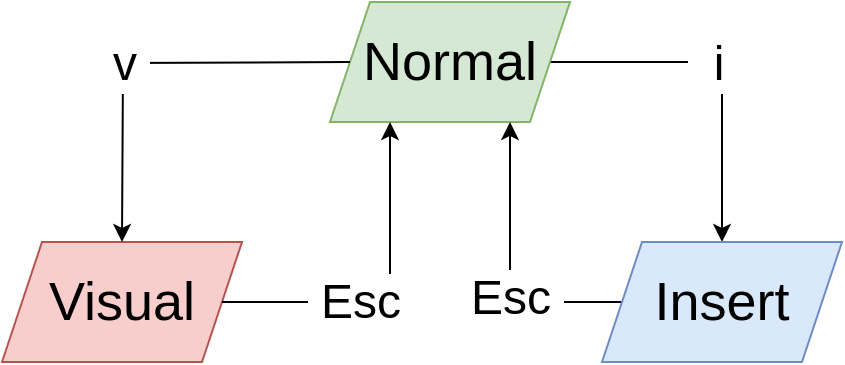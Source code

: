 <mxfile version="24.8.3">
  <diagram name="vim_modes" id="lEswRu1SnWDOIyHzt2IJ">
    <mxGraphModel dx="1062" dy="553" grid="1" gridSize="10" guides="1" tooltips="1" connect="1" arrows="1" fold="1" page="1" pageScale="1" pageWidth="827" pageHeight="1169" math="0" shadow="0">
      <root>
        <mxCell id="0" />
        <mxCell id="1" parent="0" />
        <mxCell id="3s4keck97IJ-Su45w5R2-5" style="edgeStyle=orthogonalEdgeStyle;rounded=0;orthogonalLoop=1;jettySize=auto;html=1;exitX=1;exitY=0.5;exitDx=0;exitDy=0;" edge="1" parent="1" source="3s4keck97IJ-Su45w5R2-1" target="3s4keck97IJ-Su45w5R2-3">
          <mxGeometry relative="1" as="geometry" />
        </mxCell>
        <mxCell id="3s4keck97IJ-Su45w5R2-6" value="&amp;nbsp; i&amp;nbsp;&amp;nbsp;" style="edgeLabel;html=1;align=center;verticalAlign=middle;resizable=0;points=[];fontSize=24;" vertex="1" connectable="0" parent="3s4keck97IJ-Su45w5R2-5">
          <mxGeometry x="-0.136" y="-1" relative="1" as="geometry">
            <mxPoint x="8" as="offset" />
          </mxGeometry>
        </mxCell>
        <mxCell id="3s4keck97IJ-Su45w5R2-1" value="&lt;font style=&quot;font-size: 27px;&quot;&gt;Normal&lt;/font&gt;" style="shape=parallelogram;perimeter=parallelogramPerimeter;whiteSpace=wrap;html=1;fixedSize=1;fillColor=#d5e8d4;strokeColor=#82b366;" vertex="1" parent="1">
          <mxGeometry x="354" y="140" width="120" height="60" as="geometry" />
        </mxCell>
        <mxCell id="3s4keck97IJ-Su45w5R2-2" value="&lt;font style=&quot;font-size: 27px;&quot;&gt;Visual&lt;/font&gt;" style="shape=parallelogram;perimeter=parallelogramPerimeter;whiteSpace=wrap;html=1;fixedSize=1;fillColor=#f8cecc;strokeColor=#b85450;" vertex="1" parent="1">
          <mxGeometry x="190" y="260" width="120" height="60" as="geometry" />
        </mxCell>
        <mxCell id="3s4keck97IJ-Su45w5R2-7" style="edgeStyle=orthogonalEdgeStyle;rounded=0;orthogonalLoop=1;jettySize=auto;html=1;entryX=0.75;entryY=1;entryDx=0;entryDy=0;" edge="1" parent="1" source="3s4keck97IJ-Su45w5R2-3" target="3s4keck97IJ-Su45w5R2-1">
          <mxGeometry relative="1" as="geometry" />
        </mxCell>
        <mxCell id="3s4keck97IJ-Su45w5R2-8" value="&amp;nbsp;Esc&amp;nbsp;" style="edgeLabel;html=1;align=center;verticalAlign=middle;resizable=0;points=[];fontSize=24;" vertex="1" connectable="0" parent="3s4keck97IJ-Su45w5R2-7">
          <mxGeometry x="-0.205" relative="1" as="geometry">
            <mxPoint as="offset" />
          </mxGeometry>
        </mxCell>
        <mxCell id="3s4keck97IJ-Su45w5R2-3" value="&lt;font style=&quot;font-size: 27px;&quot;&gt;Insert&lt;/font&gt;" style="shape=parallelogram;perimeter=parallelogramPerimeter;whiteSpace=wrap;html=1;fixedSize=1;fillColor=#dae8fc;strokeColor=#6c8ebf;" vertex="1" parent="1">
          <mxGeometry x="490" y="260" width="120" height="60" as="geometry" />
        </mxCell>
        <mxCell id="3s4keck97IJ-Su45w5R2-9" style="edgeStyle=orthogonalEdgeStyle;rounded=0;orthogonalLoop=1;jettySize=auto;html=1;entryX=0.25;entryY=1;entryDx=0;entryDy=0;" edge="1" parent="1" source="3s4keck97IJ-Su45w5R2-2" target="3s4keck97IJ-Su45w5R2-1">
          <mxGeometry relative="1" as="geometry">
            <mxPoint x="510" y="300" as="sourcePoint" />
            <mxPoint x="454" y="210" as="targetPoint" />
          </mxGeometry>
        </mxCell>
        <mxCell id="3s4keck97IJ-Su45w5R2-10" value="&amp;nbsp;Esc&amp;nbsp;" style="edgeLabel;html=1;align=center;verticalAlign=middle;resizable=0;points=[];fontSize=24;" vertex="1" connectable="0" parent="3s4keck97IJ-Su45w5R2-9">
          <mxGeometry x="-0.205" relative="1" as="geometry">
            <mxPoint as="offset" />
          </mxGeometry>
        </mxCell>
        <mxCell id="3s4keck97IJ-Su45w5R2-11" style="edgeStyle=orthogonalEdgeStyle;rounded=0;orthogonalLoop=1;jettySize=auto;html=1;" edge="1" parent="1">
          <mxGeometry relative="1" as="geometry">
            <mxPoint x="364" y="170" as="sourcePoint" />
            <mxPoint x="250" y="260" as="targetPoint" />
          </mxGeometry>
        </mxCell>
        <mxCell id="3s4keck97IJ-Su45w5R2-12" value="&amp;nbsp;v&amp;nbsp;" style="edgeLabel;html=1;align=center;verticalAlign=middle;resizable=0;points=[];fontSize=24;labelBackgroundColor=#FFFFFF;" vertex="1" connectable="0" parent="3s4keck97IJ-Su45w5R2-11">
          <mxGeometry x="-0.136" y="-1" relative="1" as="geometry">
            <mxPoint x="-26" y="1" as="offset" />
          </mxGeometry>
        </mxCell>
      </root>
    </mxGraphModel>
  </diagram>
</mxfile>
